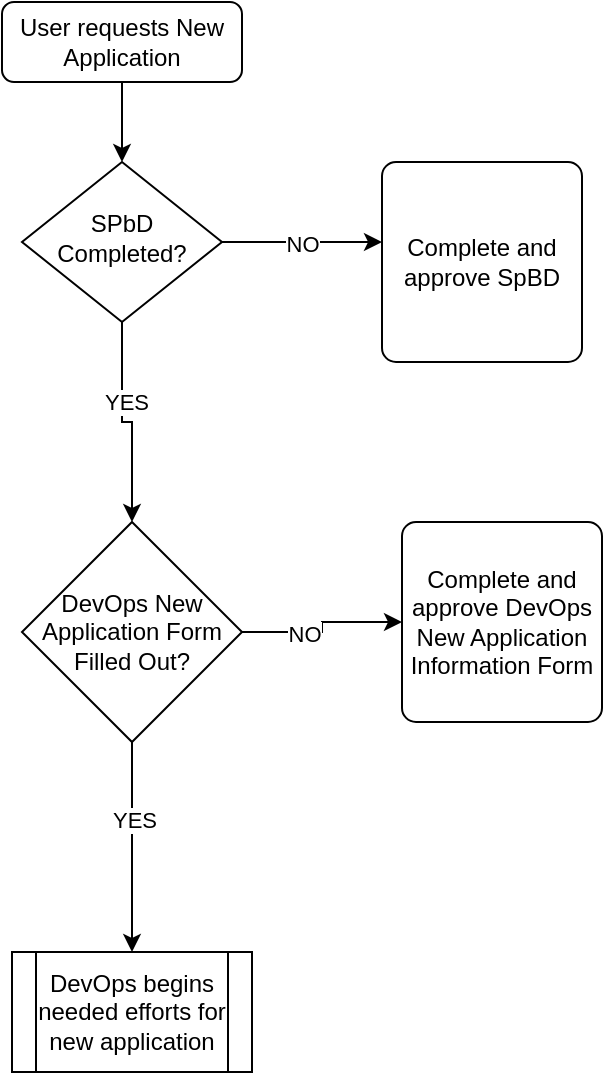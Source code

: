 <mxfile version="17.4.6" type="github">
  <diagram id="C5RBs43oDa-KdzZeNtuy" name="Page-1">
    <mxGraphModel dx="782" dy="420" grid="1" gridSize="10" guides="1" tooltips="1" connect="1" arrows="1" fold="1" page="1" pageScale="1" pageWidth="827" pageHeight="1169" math="0" shadow="0">
      <root>
        <mxCell id="WIyWlLk6GJQsqaUBKTNV-0" />
        <mxCell id="WIyWlLk6GJQsqaUBKTNV-1" parent="WIyWlLk6GJQsqaUBKTNV-0" />
        <mxCell id="jiXLHBlLSnLBS_e-PKp5-0" value="" style="edgeStyle=orthogonalEdgeStyle;rounded=0;orthogonalLoop=1;jettySize=auto;html=1;" edge="1" parent="WIyWlLk6GJQsqaUBKTNV-1" source="WIyWlLk6GJQsqaUBKTNV-3" target="WIyWlLk6GJQsqaUBKTNV-10">
          <mxGeometry relative="1" as="geometry" />
        </mxCell>
        <mxCell id="WIyWlLk6GJQsqaUBKTNV-3" value="User requests New Application" style="rounded=1;whiteSpace=wrap;html=1;fontSize=12;glass=0;strokeWidth=1;shadow=0;" parent="WIyWlLk6GJQsqaUBKTNV-1" vertex="1">
          <mxGeometry x="160" y="80" width="120" height="40" as="geometry" />
        </mxCell>
        <mxCell id="jiXLHBlLSnLBS_e-PKp5-2" value="NO" style="edgeStyle=orthogonalEdgeStyle;rounded=0;orthogonalLoop=1;jettySize=auto;html=1;" edge="1" parent="WIyWlLk6GJQsqaUBKTNV-1" source="WIyWlLk6GJQsqaUBKTNV-10">
          <mxGeometry relative="1" as="geometry">
            <mxPoint x="350" y="200" as="targetPoint" />
          </mxGeometry>
        </mxCell>
        <mxCell id="jiXLHBlLSnLBS_e-PKp5-10" value="" style="edgeStyle=orthogonalEdgeStyle;rounded=0;orthogonalLoop=1;jettySize=auto;html=1;" edge="1" parent="WIyWlLk6GJQsqaUBKTNV-1" source="WIyWlLk6GJQsqaUBKTNV-10" target="jiXLHBlLSnLBS_e-PKp5-9">
          <mxGeometry relative="1" as="geometry" />
        </mxCell>
        <mxCell id="jiXLHBlLSnLBS_e-PKp5-16" value="YES" style="edgeLabel;html=1;align=center;verticalAlign=middle;resizable=0;points=[];" vertex="1" connectable="0" parent="jiXLHBlLSnLBS_e-PKp5-10">
          <mxGeometry x="-0.238" y="2" relative="1" as="geometry">
            <mxPoint as="offset" />
          </mxGeometry>
        </mxCell>
        <mxCell id="WIyWlLk6GJQsqaUBKTNV-10" value="SPbD Completed?" style="rhombus;whiteSpace=wrap;html=1;shadow=0;fontFamily=Helvetica;fontSize=12;align=center;strokeWidth=1;spacing=6;spacingTop=-4;" parent="WIyWlLk6GJQsqaUBKTNV-1" vertex="1">
          <mxGeometry x="170" y="160" width="100" height="80" as="geometry" />
        </mxCell>
        <mxCell id="jiXLHBlLSnLBS_e-PKp5-13" value="" style="edgeStyle=orthogonalEdgeStyle;rounded=0;orthogonalLoop=1;jettySize=auto;html=1;" edge="1" parent="WIyWlLk6GJQsqaUBKTNV-1" source="jiXLHBlLSnLBS_e-PKp5-9" target="jiXLHBlLSnLBS_e-PKp5-12">
          <mxGeometry relative="1" as="geometry" />
        </mxCell>
        <mxCell id="jiXLHBlLSnLBS_e-PKp5-15" value="NO" style="edgeLabel;html=1;align=center;verticalAlign=middle;resizable=0;points=[];" vertex="1" connectable="0" parent="jiXLHBlLSnLBS_e-PKp5-13">
          <mxGeometry x="-0.271" y="-1" relative="1" as="geometry">
            <mxPoint as="offset" />
          </mxGeometry>
        </mxCell>
        <mxCell id="jiXLHBlLSnLBS_e-PKp5-19" value="" style="edgeStyle=orthogonalEdgeStyle;rounded=0;orthogonalLoop=1;jettySize=auto;html=1;" edge="1" parent="WIyWlLk6GJQsqaUBKTNV-1" source="jiXLHBlLSnLBS_e-PKp5-9" target="jiXLHBlLSnLBS_e-PKp5-18">
          <mxGeometry relative="1" as="geometry" />
        </mxCell>
        <mxCell id="jiXLHBlLSnLBS_e-PKp5-20" value="YES" style="edgeLabel;html=1;align=center;verticalAlign=middle;resizable=0;points=[];" vertex="1" connectable="0" parent="jiXLHBlLSnLBS_e-PKp5-19">
          <mxGeometry x="-0.257" y="1" relative="1" as="geometry">
            <mxPoint as="offset" />
          </mxGeometry>
        </mxCell>
        <mxCell id="jiXLHBlLSnLBS_e-PKp5-9" value="DevOps New Application Form Filled Out?" style="strokeWidth=1;html=1;shape=mxgraph.flowchart.decision;whiteSpace=wrap;" vertex="1" parent="WIyWlLk6GJQsqaUBKTNV-1">
          <mxGeometry x="170" y="340" width="110" height="110" as="geometry" />
        </mxCell>
        <mxCell id="jiXLHBlLSnLBS_e-PKp5-12" value="Complete and approve DevOps New Application Information Form" style="rounded=1;whiteSpace=wrap;html=1;absoluteArcSize=1;arcSize=14;strokeWidth=1;" vertex="1" parent="WIyWlLk6GJQsqaUBKTNV-1">
          <mxGeometry x="360" y="340" width="100" height="100" as="geometry" />
        </mxCell>
        <mxCell id="jiXLHBlLSnLBS_e-PKp5-14" value="Complete and approve SpBD" style="rounded=1;whiteSpace=wrap;html=1;absoluteArcSize=1;arcSize=14;strokeWidth=1;" vertex="1" parent="WIyWlLk6GJQsqaUBKTNV-1">
          <mxGeometry x="350" y="160" width="100" height="100" as="geometry" />
        </mxCell>
        <mxCell id="jiXLHBlLSnLBS_e-PKp5-18" value="DevOps begins needed efforts for new application" style="shape=process;whiteSpace=wrap;html=1;backgroundOutline=1;strokeWidth=1;" vertex="1" parent="WIyWlLk6GJQsqaUBKTNV-1">
          <mxGeometry x="165" y="555" width="120" height="60" as="geometry" />
        </mxCell>
      </root>
    </mxGraphModel>
  </diagram>
</mxfile>
